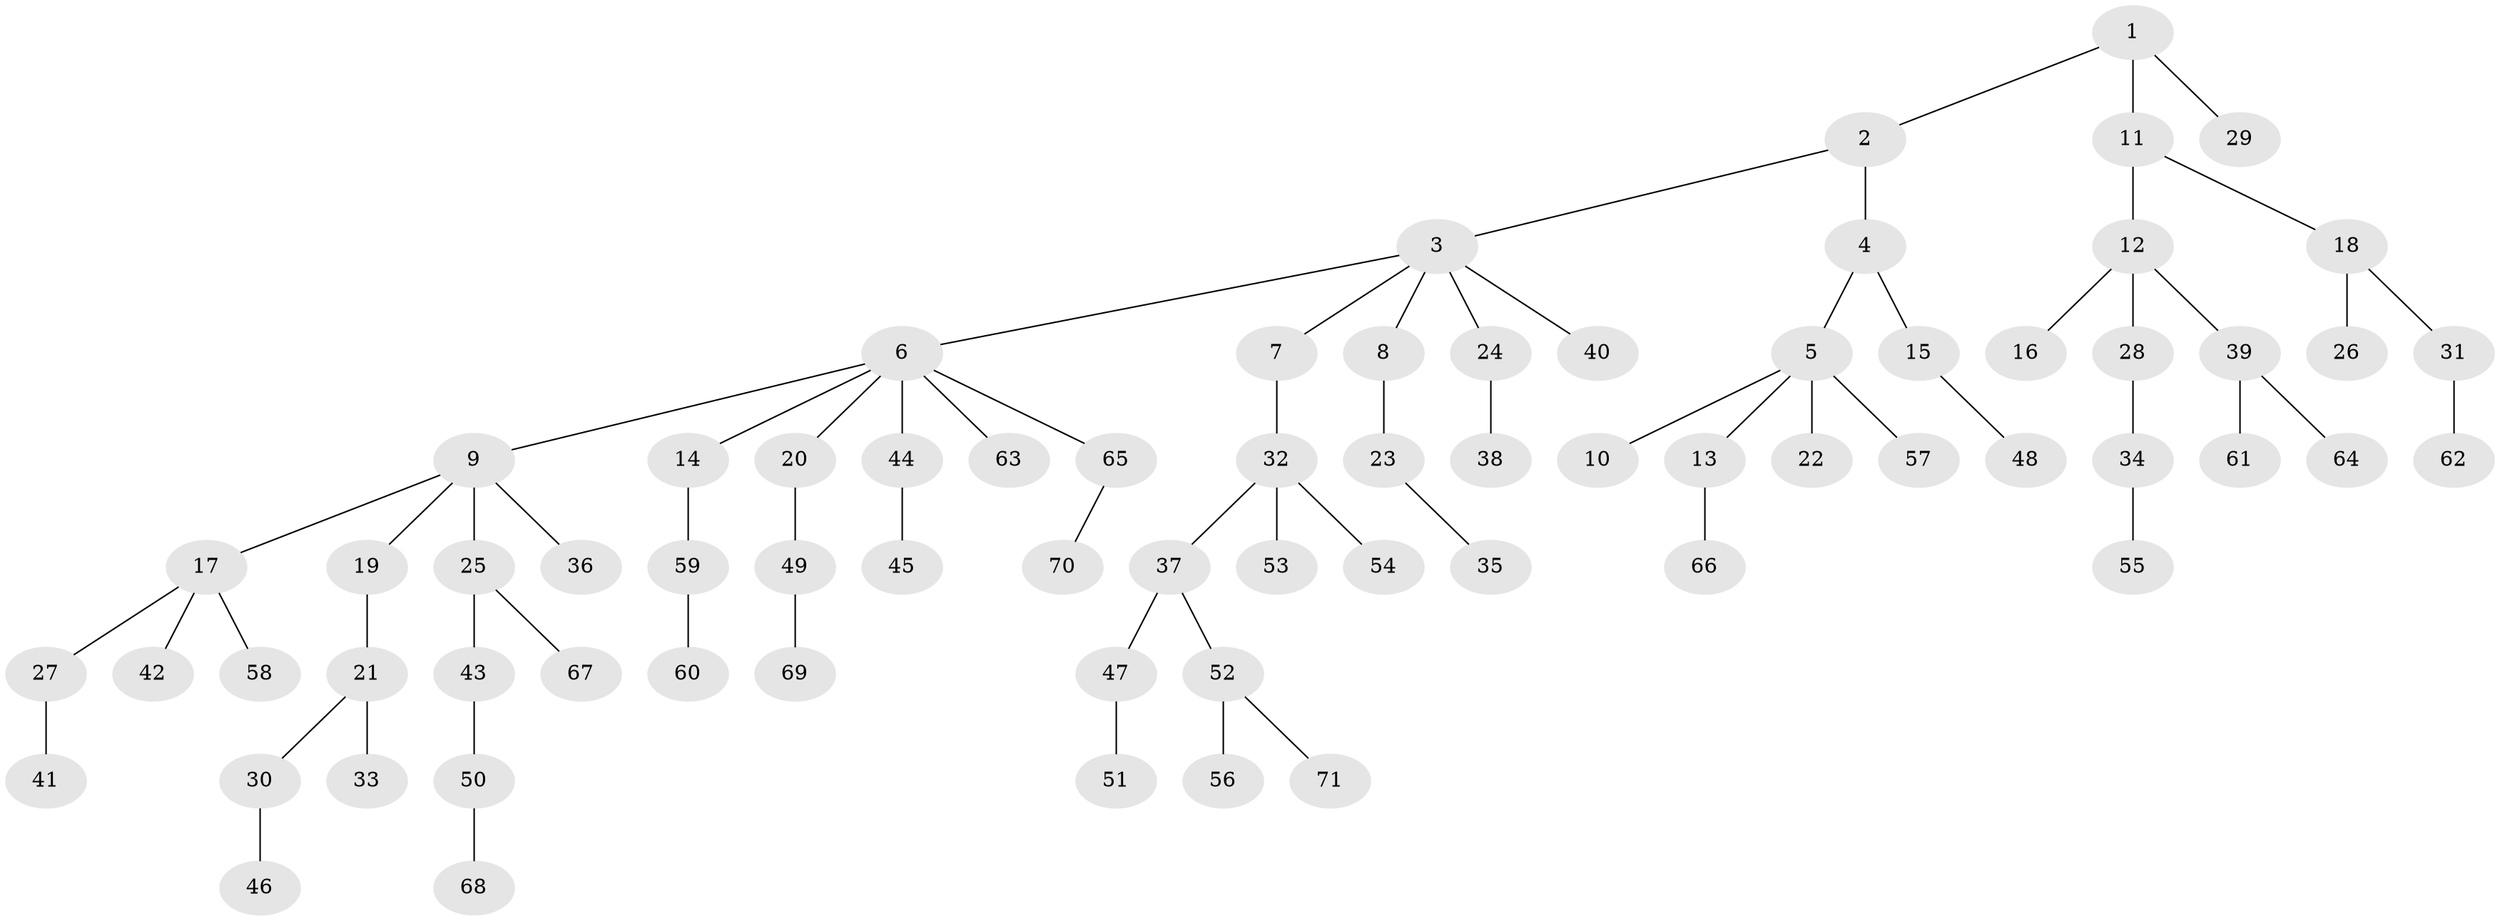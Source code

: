 // Generated by graph-tools (version 1.1) at 2025/36/03/09/25 02:36:51]
// undirected, 71 vertices, 70 edges
graph export_dot {
graph [start="1"]
  node [color=gray90,style=filled];
  1;
  2;
  3;
  4;
  5;
  6;
  7;
  8;
  9;
  10;
  11;
  12;
  13;
  14;
  15;
  16;
  17;
  18;
  19;
  20;
  21;
  22;
  23;
  24;
  25;
  26;
  27;
  28;
  29;
  30;
  31;
  32;
  33;
  34;
  35;
  36;
  37;
  38;
  39;
  40;
  41;
  42;
  43;
  44;
  45;
  46;
  47;
  48;
  49;
  50;
  51;
  52;
  53;
  54;
  55;
  56;
  57;
  58;
  59;
  60;
  61;
  62;
  63;
  64;
  65;
  66;
  67;
  68;
  69;
  70;
  71;
  1 -- 2;
  1 -- 11;
  1 -- 29;
  2 -- 3;
  2 -- 4;
  3 -- 6;
  3 -- 7;
  3 -- 8;
  3 -- 24;
  3 -- 40;
  4 -- 5;
  4 -- 15;
  5 -- 10;
  5 -- 13;
  5 -- 22;
  5 -- 57;
  6 -- 9;
  6 -- 14;
  6 -- 20;
  6 -- 44;
  6 -- 63;
  6 -- 65;
  7 -- 32;
  8 -- 23;
  9 -- 17;
  9 -- 19;
  9 -- 25;
  9 -- 36;
  11 -- 12;
  11 -- 18;
  12 -- 16;
  12 -- 28;
  12 -- 39;
  13 -- 66;
  14 -- 59;
  15 -- 48;
  17 -- 27;
  17 -- 42;
  17 -- 58;
  18 -- 26;
  18 -- 31;
  19 -- 21;
  20 -- 49;
  21 -- 30;
  21 -- 33;
  23 -- 35;
  24 -- 38;
  25 -- 43;
  25 -- 67;
  27 -- 41;
  28 -- 34;
  30 -- 46;
  31 -- 62;
  32 -- 37;
  32 -- 53;
  32 -- 54;
  34 -- 55;
  37 -- 47;
  37 -- 52;
  39 -- 61;
  39 -- 64;
  43 -- 50;
  44 -- 45;
  47 -- 51;
  49 -- 69;
  50 -- 68;
  52 -- 56;
  52 -- 71;
  59 -- 60;
  65 -- 70;
}
